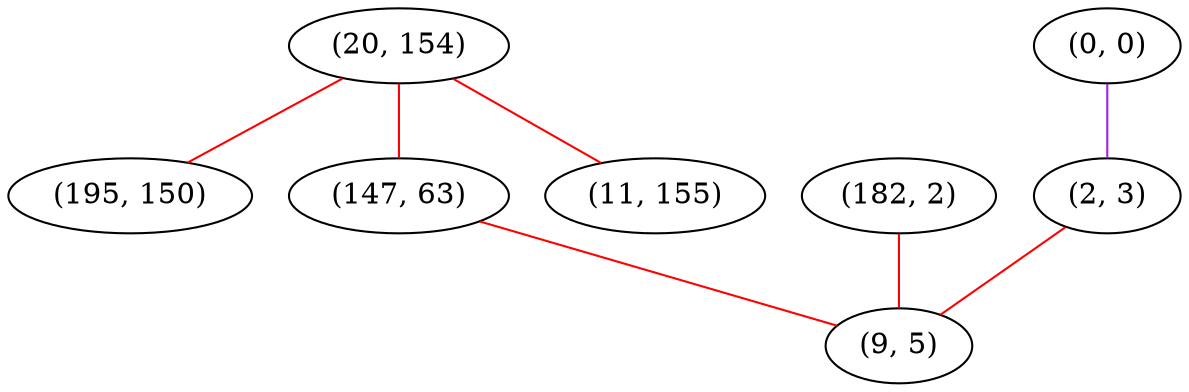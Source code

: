 graph "" {
"(20, 154)";
"(182, 2)";
"(195, 150)";
"(147, 63)";
"(0, 0)";
"(2, 3)";
"(11, 155)";
"(9, 5)";
"(20, 154)" -- "(147, 63)"  [color=red, key=0, weight=1];
"(20, 154)" -- "(11, 155)"  [color=red, key=0, weight=1];
"(20, 154)" -- "(195, 150)"  [color=red, key=0, weight=1];
"(182, 2)" -- "(9, 5)"  [color=red, key=0, weight=1];
"(147, 63)" -- "(9, 5)"  [color=red, key=0, weight=1];
"(0, 0)" -- "(2, 3)"  [color=purple, key=0, weight=4];
"(2, 3)" -- "(9, 5)"  [color=red, key=0, weight=1];
}
